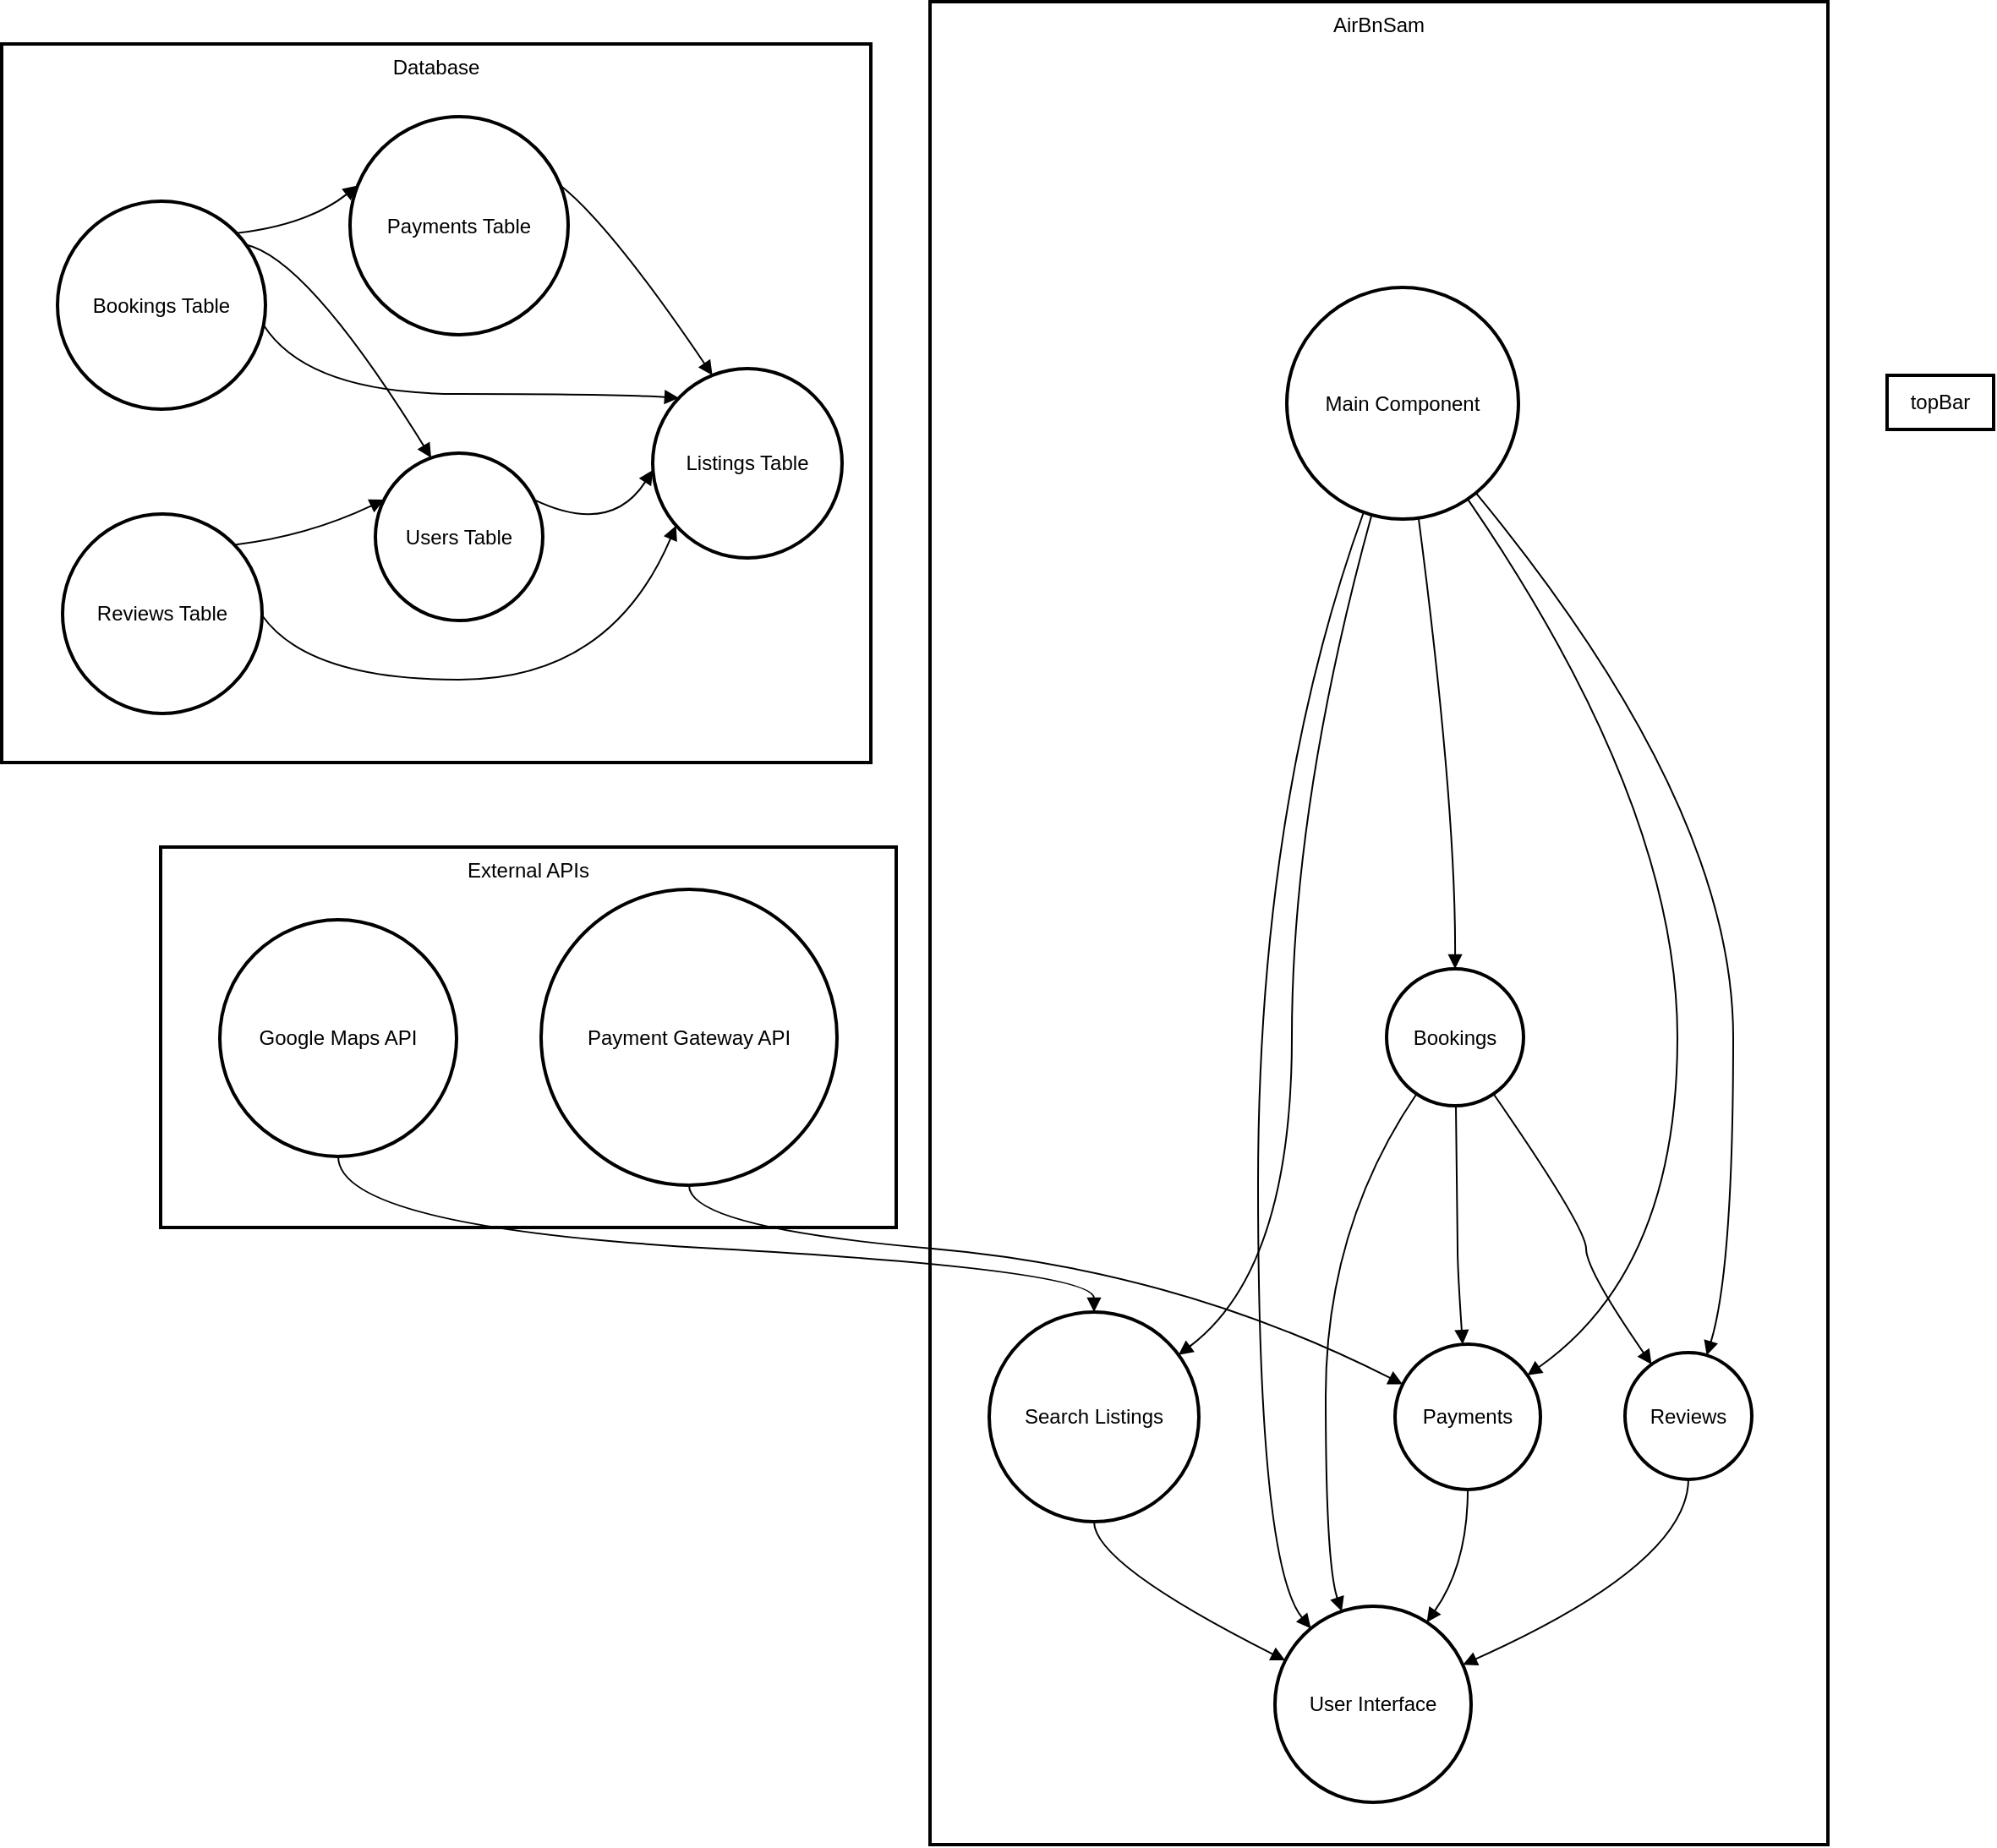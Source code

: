 <mxfile version="24.7.7">
  <diagram name="Page-1" id="fCOgIk9Up_zbQt-FOubL">
    <mxGraphModel>
      <root>
        <mxCell id="0" />
        <mxCell id="1" parent="0" />
        <mxCell id="2" value="External APIs" style="whiteSpace=wrap;strokeWidth=2;verticalAlign=top;" vertex="1" parent="1">
          <mxGeometry x="94" y="500" width="435" height="225" as="geometry" />
        </mxCell>
        <mxCell id="3" value="Google Maps API" style="ellipse;aspect=fixed;strokeWidth=2;whiteSpace=wrap;" vertex="1" parent="1">
          <mxGeometry x="129" y="543" width="140" height="140" as="geometry" />
        </mxCell>
        <mxCell id="4" value="Payment Gateway API" style="ellipse;aspect=fixed;strokeWidth=2;whiteSpace=wrap;" vertex="1" parent="1">
          <mxGeometry x="319" y="525" width="175" height="175" as="geometry" />
        </mxCell>
        <mxCell id="5" value="Database" style="whiteSpace=wrap;strokeWidth=2;verticalAlign=top;" vertex="1" parent="1">
          <mxGeometry y="25" width="514" height="425" as="geometry" />
        </mxCell>
        <mxCell id="6" value="Users Table" style="ellipse;aspect=fixed;strokeWidth=2;whiteSpace=wrap;" vertex="1" parent="5">
          <mxGeometry x="221" y="242" width="99" height="99" as="geometry" />
        </mxCell>
        <mxCell id="7" value="Listings Table" style="ellipse;aspect=fixed;strokeWidth=2;whiteSpace=wrap;" vertex="1" parent="5">
          <mxGeometry x="385" y="192" width="112" height="112" as="geometry" />
        </mxCell>
        <mxCell id="8" value="Bookings Table" style="ellipse;aspect=fixed;strokeWidth=2;whiteSpace=wrap;" vertex="1" parent="5">
          <mxGeometry x="33" y="93" width="123" height="123" as="geometry" />
        </mxCell>
        <mxCell id="9" value="Payments Table" style="ellipse;aspect=fixed;strokeWidth=2;whiteSpace=wrap;" vertex="1" parent="5">
          <mxGeometry x="206" y="43" width="129" height="129" as="geometry" />
        </mxCell>
        <mxCell id="10" value="Reviews Table" style="ellipse;aspect=fixed;strokeWidth=2;whiteSpace=wrap;" vertex="1" parent="5">
          <mxGeometry x="36" y="278" width="118" height="118" as="geometry" />
        </mxCell>
        <mxCell id="11" value="" style="curved=1;startArrow=none;endArrow=block;exitX=1;exitY=0.25;entryX=0;entryY=0.54;" edge="1" parent="5" source="6" target="7">
          <mxGeometry relative="1" as="geometry">
            <Array as="points">
              <mxPoint x="360" y="291" />
            </Array>
          </mxGeometry>
        </mxCell>
        <mxCell id="12" value="" style="curved=1;startArrow=none;endArrow=block;exitX=1;exitY=0.6;entryX=0;entryY=0.02;" edge="1" parent="5" source="8" target="7">
          <mxGeometry relative="1" as="geometry">
            <Array as="points">
              <mxPoint x="181" y="207" />
              <mxPoint x="360" y="207" />
            </Array>
          </mxGeometry>
        </mxCell>
        <mxCell id="13" value="" style="curved=1;startArrow=none;endArrow=block;exitX=1;exitY=0.14;entryX=0.23;entryY=-0.26;" edge="1" parent="5" source="8" target="6">
          <mxGeometry relative="1" as="geometry">
            <Array as="points">
              <mxPoint x="181" y="127" />
            </Array>
          </mxGeometry>
        </mxCell>
        <mxCell id="14" value="" style="curved=1;startArrow=none;endArrow=block;exitX=1;exitY=0.02;entryX=0;entryY=0.3;" edge="1" parent="5" source="8" target="9">
          <mxGeometry relative="1" as="geometry">
            <Array as="points">
              <mxPoint x="181" y="107" />
            </Array>
          </mxGeometry>
        </mxCell>
        <mxCell id="15" value="" style="curved=1;startArrow=none;endArrow=block;exitX=1;exitY=0.3;entryX=0.21;entryY=-0.22;" edge="1" parent="5" source="9" target="7">
          <mxGeometry relative="1" as="geometry">
            <Array as="points">
              <mxPoint x="360" y="107" />
            </Array>
          </mxGeometry>
        </mxCell>
        <mxCell id="16" value="" style="curved=1;startArrow=none;endArrow=block;exitX=1;exitY=0.51;entryX=0.18;entryY=0.78;" edge="1" parent="5" source="10" target="7">
          <mxGeometry relative="1" as="geometry">
            <Array as="points">
              <mxPoint x="181" y="376" />
              <mxPoint x="360" y="376" />
            </Array>
          </mxGeometry>
        </mxCell>
        <mxCell id="17" value="" style="curved=1;startArrow=none;endArrow=block;exitX=1;exitY=0.02;entryX=0;entryY=0.25;" edge="1" parent="5" source="10" target="6">
          <mxGeometry relative="1" as="geometry">
            <Array as="points">
              <mxPoint x="181" y="291" />
            </Array>
          </mxGeometry>
        </mxCell>
        <mxCell id="18" value="AirBnSam" style="whiteSpace=wrap;strokeWidth=2;verticalAlign=top;" vertex="1" parent="1">
          <mxGeometry x="549" width="531" height="1090" as="geometry" />
        </mxCell>
        <mxCell id="19" value="Main Component" style="ellipse;aspect=fixed;strokeWidth=2;whiteSpace=wrap;" vertex="1" parent="1">
          <mxGeometry x="760" y="169" width="137" height="137" as="geometry" />
        </mxCell>
        <mxCell id="20" value="User Interface" style="ellipse;aspect=fixed;strokeWidth=2;whiteSpace=wrap;" vertex="1" parent="1">
          <mxGeometry x="753" y="949" width="116" height="116" as="geometry" />
        </mxCell>
        <mxCell id="21" value="Search Listings" style="ellipse;aspect=fixed;strokeWidth=2;whiteSpace=wrap;" vertex="1" parent="1">
          <mxGeometry x="584" y="775" width="124" height="124" as="geometry" />
        </mxCell>
        <mxCell id="22" value="Bookings" style="ellipse;aspect=fixed;strokeWidth=2;whiteSpace=wrap;" vertex="1" parent="1">
          <mxGeometry x="819" y="572" width="81" height="81" as="geometry" />
        </mxCell>
        <mxCell id="23" value="Payments" style="ellipse;aspect=fixed;strokeWidth=2;whiteSpace=wrap;" vertex="1" parent="1">
          <mxGeometry x="824" y="794" width="86" height="86" as="geometry" />
        </mxCell>
        <mxCell id="24" value="Reviews" style="ellipse;aspect=fixed;strokeWidth=2;whiteSpace=wrap;" vertex="1" parent="1">
          <mxGeometry x="960" y="799" width="75" height="75" as="geometry" />
        </mxCell>
        <mxCell id="25" value="topBar" style="whiteSpace=wrap;strokeWidth=2;" vertex="1" parent="1">
          <mxGeometry x="1115" y="221" width="63" height="32" as="geometry" />
        </mxCell>
        <mxCell id="26" value="" style="curved=1;startArrow=none;endArrow=block;exitX=0.32;exitY=1;entryX=0.09;entryY=0;" edge="1" parent="1" source="19" target="20">
          <mxGeometry relative="1" as="geometry">
            <Array as="points">
              <mxPoint x="743" y="475" />
              <mxPoint x="743" y="924" />
            </Array>
          </mxGeometry>
        </mxCell>
        <mxCell id="27" value="" style="curved=1;startArrow=none;endArrow=block;exitX=0.36;exitY=1;entryX=1;entryY=0.13;" edge="1" parent="1" source="19" target="21">
          <mxGeometry relative="1" as="geometry">
            <Array as="points">
              <mxPoint x="763" y="475" />
              <mxPoint x="763" y="750" />
            </Array>
          </mxGeometry>
        </mxCell>
        <mxCell id="28" value="" style="curved=1;startArrow=none;endArrow=block;exitX=0.57;exitY=1;entryX=0.5;entryY=0;" edge="1" parent="1" source="19" target="22">
          <mxGeometry relative="1" as="geometry">
            <Array as="points">
              <mxPoint x="860" y="475" />
            </Array>
          </mxGeometry>
        </mxCell>
        <mxCell id="29" value="" style="curved=1;startArrow=none;endArrow=block;exitX=0.84;exitY=1;entryX=1;entryY=0.15;" edge="1" parent="1" source="19" target="23">
          <mxGeometry relative="1" as="geometry">
            <Array as="points">
              <mxPoint x="991" y="475" />
              <mxPoint x="991" y="750" />
            </Array>
          </mxGeometry>
        </mxCell>
        <mxCell id="30" value="" style="curved=1;startArrow=none;endArrow=block;exitX=0.91;exitY=1;entryX=0.65;entryY=0.01;" edge="1" parent="1" source="19" target="24">
          <mxGeometry relative="1" as="geometry">
            <Array as="points">
              <mxPoint x="1024" y="475" />
              <mxPoint x="1024" y="750" />
            </Array>
          </mxGeometry>
        </mxCell>
        <mxCell id="31" value="" style="curved=1;startArrow=none;endArrow=block;exitX=0.5;exitY=1;entryX=0;entryY=0.25;" edge="1" parent="1" source="21" target="20">
          <mxGeometry relative="1" as="geometry">
            <Array as="points">
              <mxPoint x="646" y="924" />
            </Array>
          </mxGeometry>
        </mxCell>
        <mxCell id="32" value="" style="curved=1;startArrow=none;endArrow=block;exitX=0.16;exitY=1;entryX=0.33;entryY=0;" edge="1" parent="1" source="22" target="20">
          <mxGeometry relative="1" as="geometry">
            <Array as="points">
              <mxPoint x="783" y="725" />
              <mxPoint x="783" y="924" />
            </Array>
          </mxGeometry>
        </mxCell>
        <mxCell id="33" value="" style="curved=1;startArrow=none;endArrow=block;exitX=0.51;exitY=1;entryX=0.46;entryY=0;" edge="1" parent="1" source="22" target="23">
          <mxGeometry relative="1" as="geometry">
            <Array as="points">
              <mxPoint x="861" y="725" />
              <mxPoint x="861" y="750" />
            </Array>
          </mxGeometry>
        </mxCell>
        <mxCell id="34" value="" style="curved=1;startArrow=none;endArrow=block;exitX=0.84;exitY=1;entryX=0.15;entryY=0.01;" edge="1" parent="1" source="22" target="24">
          <mxGeometry relative="1" as="geometry">
            <Array as="points">
              <mxPoint x="937" y="725" />
              <mxPoint x="937" y="750" />
            </Array>
          </mxGeometry>
        </mxCell>
        <mxCell id="35" value="" style="curved=1;startArrow=none;endArrow=block;exitX=0.5;exitY=1;entryX=0.83;entryY=0;" edge="1" parent="1" source="23" target="20">
          <mxGeometry relative="1" as="geometry">
            <Array as="points">
              <mxPoint x="867" y="924" />
            </Array>
          </mxGeometry>
        </mxCell>
        <mxCell id="36" value="" style="curved=1;startArrow=none;endArrow=block;exitX=0.5;exitY=1.01;entryX=1;entryY=0.28;" edge="1" parent="1" source="24" target="20">
          <mxGeometry relative="1" as="geometry">
            <Array as="points">
              <mxPoint x="997" y="924" />
            </Array>
          </mxGeometry>
        </mxCell>
        <mxCell id="37" value="" style="curved=1;startArrow=none;endArrow=block;exitX=0.5;exitY=0.99;entryX=0.5;entryY=0;" edge="1" parent="1" source="3" target="21">
          <mxGeometry relative="1" as="geometry">
            <Array as="points">
              <mxPoint x="199" y="725" />
              <mxPoint x="646" y="750" />
            </Array>
          </mxGeometry>
        </mxCell>
        <mxCell id="38" value="" style="curved=1;startArrow=none;endArrow=block;exitX=0.5;exitY=1;entryX=0;entryY=0.25;" edge="1" parent="1" source="4" target="23">
          <mxGeometry relative="1" as="geometry">
            <Array as="points">
              <mxPoint x="406" y="725" />
              <mxPoint x="695" y="750" />
            </Array>
          </mxGeometry>
        </mxCell>
      </root>
    </mxGraphModel>
  </diagram>
</mxfile>
